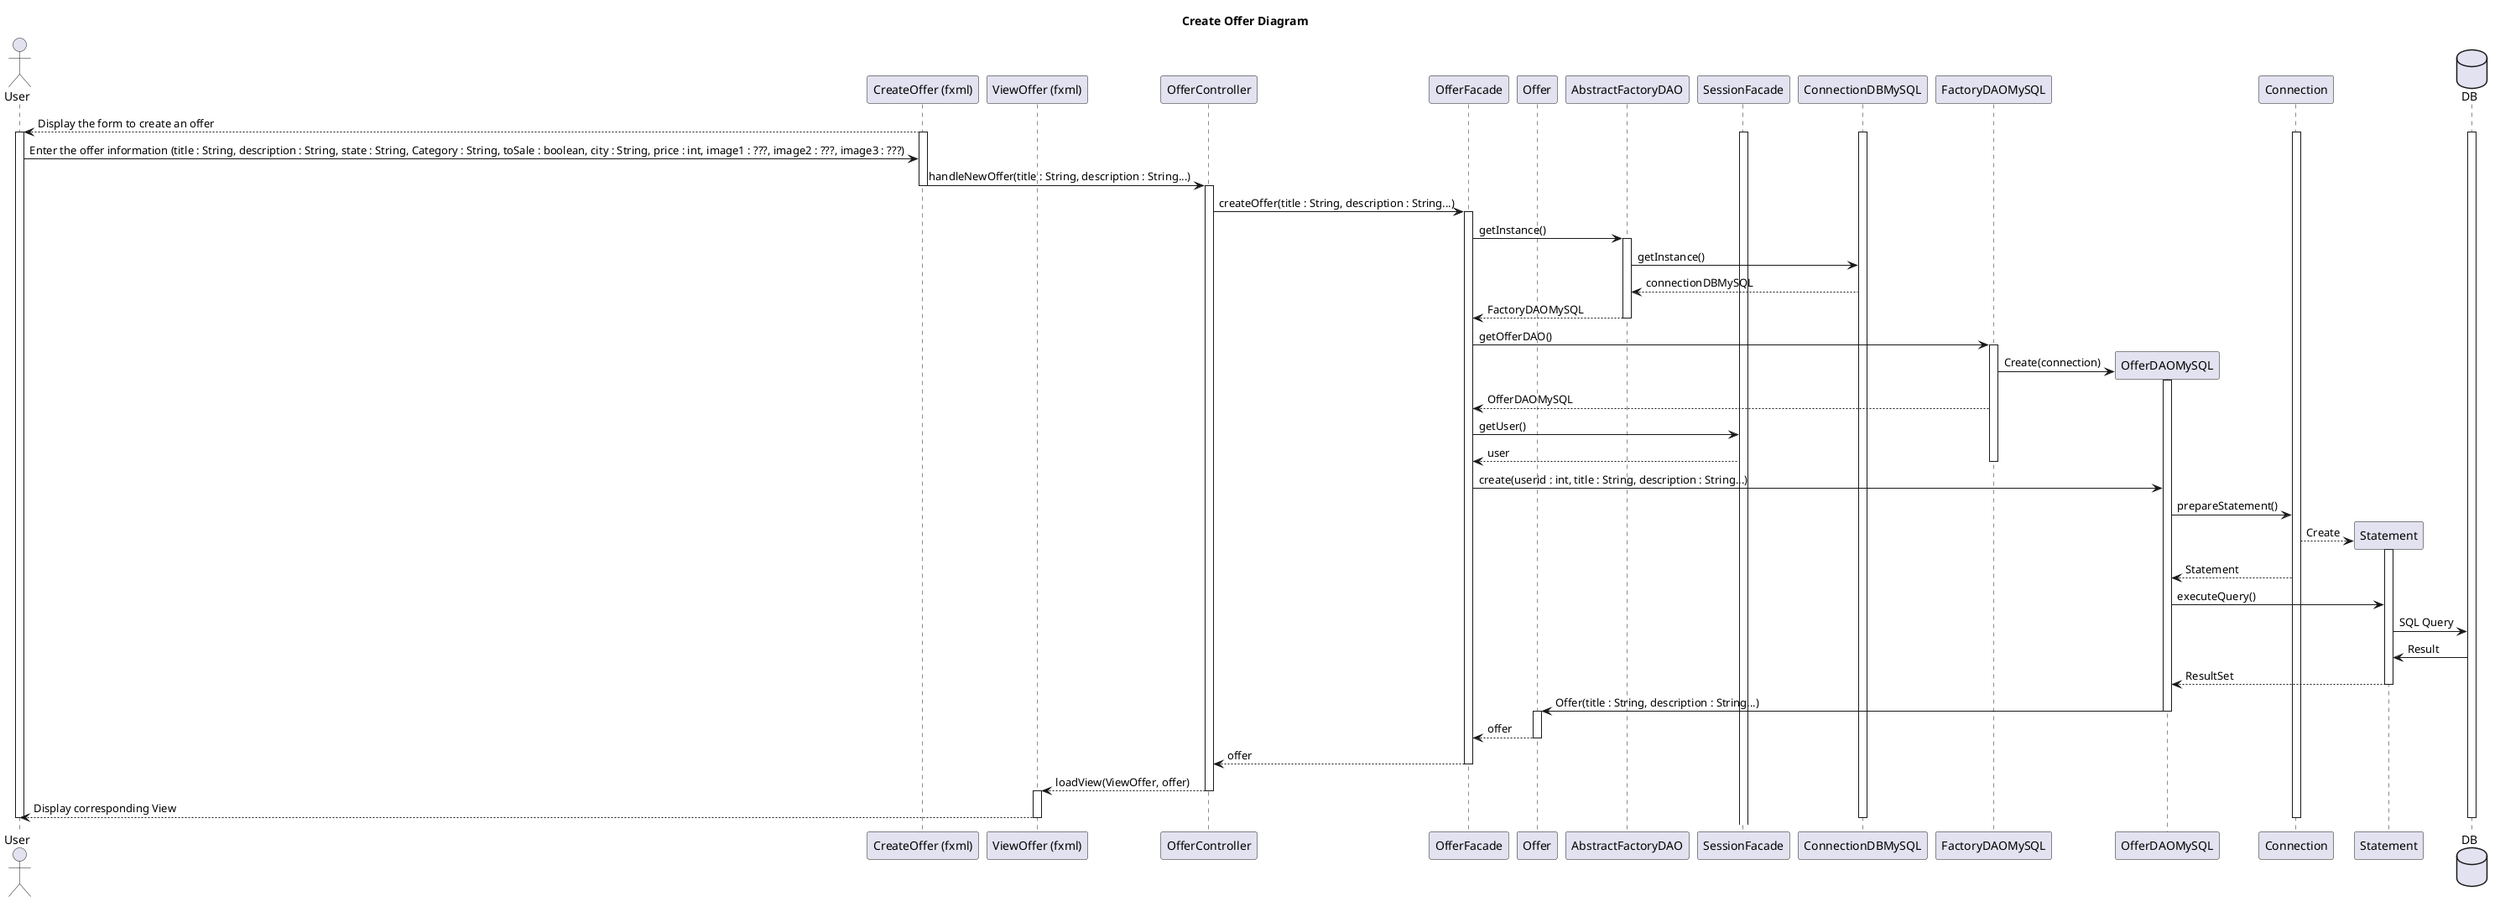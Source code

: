 @startuml
title Create Offer Diagram

actor User
participant "CreateOffer (fxml)"
participant "ViewOffer (fxml)"
participant OfferController
participant OfferFacade
participant Offer
participant AbstractFactoryDAO
participant SessionFacade
participant ConnectionDBMySQL
participant FactoryDAOMySQL
participant OfferDAOMySQL
participant Connection
participant Statement
database DB


"CreateOffer (fxml)"-->User: Display the form to create an offer

activate "CreateOffer (fxml)"
activate User
activate DB
activate Connection
activate ConnectionDBMySQL
activate SessionFacade



User->"CreateOffer (fxml)":Enter the offer information (title : String, description : String, state : String, Category : String, toSale : boolean, city : String, price : int, image1 : ???, image2 : ???, image3 : ???)

"CreateOffer (fxml)"->OfferController: handleNewOffer(title : String, description : String...)

deactivate "CreateOffer (fxml)"

activate OfferController

OfferController->OfferFacade:createOffer(title : String, description : String...)

activate OfferFacade

OfferFacade->AbstractFactoryDAO:getInstance()

activate AbstractFactoryDAO

AbstractFactoryDAO -> ConnectionDBMySQL : getInstance()

AbstractFactoryDAO <-- ConnectionDBMySQL : connectionDBMySQL

AbstractFactoryDAO--> OfferFacade : FactoryDAOMySQL

deactivate AbstractFactoryDAO

OfferFacade -> FactoryDAOMySQL:getOfferDAO()

activate FactoryDAOMySQL

FactoryDAOMySQL->OfferDAOMySQL **:Create(connection)

activate OfferDAOMySQL

FactoryDAOMySQL-->OfferFacade:OfferDAOMySQL

OfferFacade->SessionFacade: getUser()

SessionFacade-->OfferFacade: user

deactivate FactoryDAOMySQL

OfferFacade->OfferDAOMySQL: create(userid : int, title : String, description : String...)

OfferDAOMySQL->Connection: prepareStatement()

Connection-->Statement **: Create

activate Statement

Connection-->OfferDAOMySQL: Statement

OfferDAOMySQL->Statement:executeQuery()

Statement->DB: SQL Query

DB->Statement:Result

Statement-->OfferDAOMySQL: ResultSet

deactivate Statement

OfferDAOMySQL->Offer: Offer(title : String, description : String...)

deactivate OfferDAOMySQL

activate Offer

Offer-->OfferFacade: offer

deactivate Offer

OfferFacade-->OfferController: offer

deactivate OfferFacade

OfferController-->"ViewOffer (fxml)": loadView(ViewOffer, offer)

deactivate OfferController

activate "ViewOffer (fxml)"

"ViewOffer (fxml)"-->User: Display corresponding View

deactivate "ViewOffer (fxml)"
deactivate DB
deactivate User
deactivate ConnectionDBMySQL
deactivate Connection

@enduml